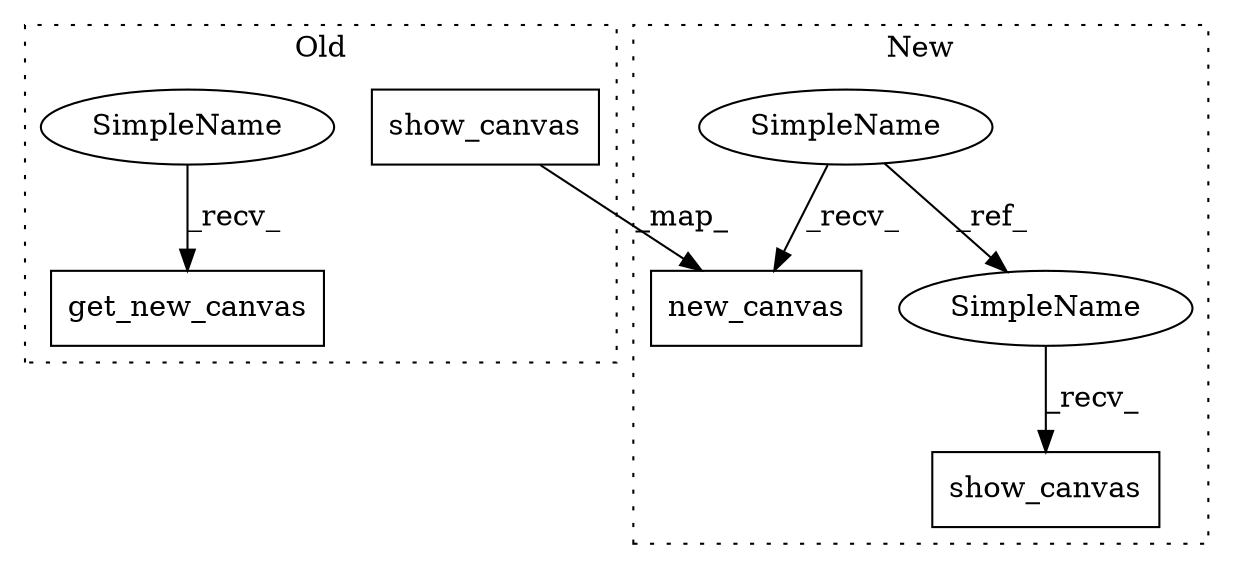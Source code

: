 digraph G {
subgraph cluster0 {
1 [label="get_new_canvas" a="32" s="3643,3675" l="15,1" shape="box"];
5 [label="show_canvas" a="32" s="3906,4048" l="12,1" shape="box"];
7 [label="SimpleName" a="42" s="3640" l="2" shape="ellipse"];
label = "Old";
style="dotted";
}
subgraph cluster1 {
2 [label="show_canvas" a="32" s="3668,3708" l="12,1" shape="box"];
3 [label="SimpleName" a="42" s="3052" l="2" shape="ellipse"];
4 [label="new_canvas" a="32" s="3339,3469" l="11,1" shape="box"];
6 [label="SimpleName" a="42" s="3665" l="2" shape="ellipse"];
label = "New";
style="dotted";
}
3 -> 6 [label="_ref_"];
3 -> 4 [label="_recv_"];
5 -> 4 [label="_map_"];
6 -> 2 [label="_recv_"];
7 -> 1 [label="_recv_"];
}